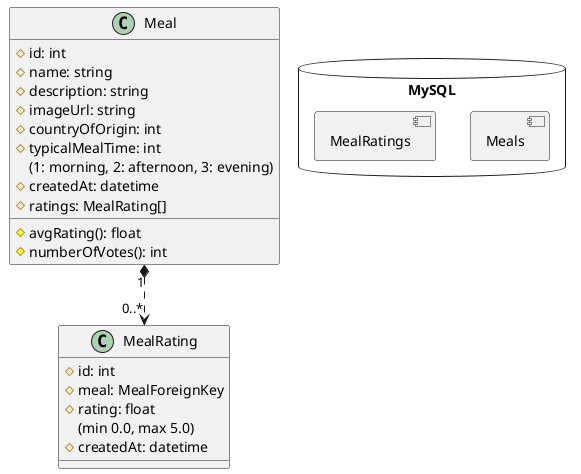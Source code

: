 @startuml classDiagram
allow_mixing
' skinparam ClassAttributeIconSize 0

class Meal{
  # id: int
  # name: string
  # description: string
  # imageUrl: string
  # countryOfOrigin: int
  # typicalMealTime: int
  (1: morning, 2: afternoon, 3: evening)
  # createdAt: datetime
  # ratings: MealRating[]
  __
  # avgRating(): float
  # numberOfVotes(): int
}

class MealRating {
  # id: int
  # meal: MealForeignKey
  # rating: float
  (min 0.0, max 5.0)
  # createdAt: datetime
  __
}

database MySQL {
  component Meals
  component MealRatings
}

Meal "1" *..> "0..*" MealRating
@enduml
